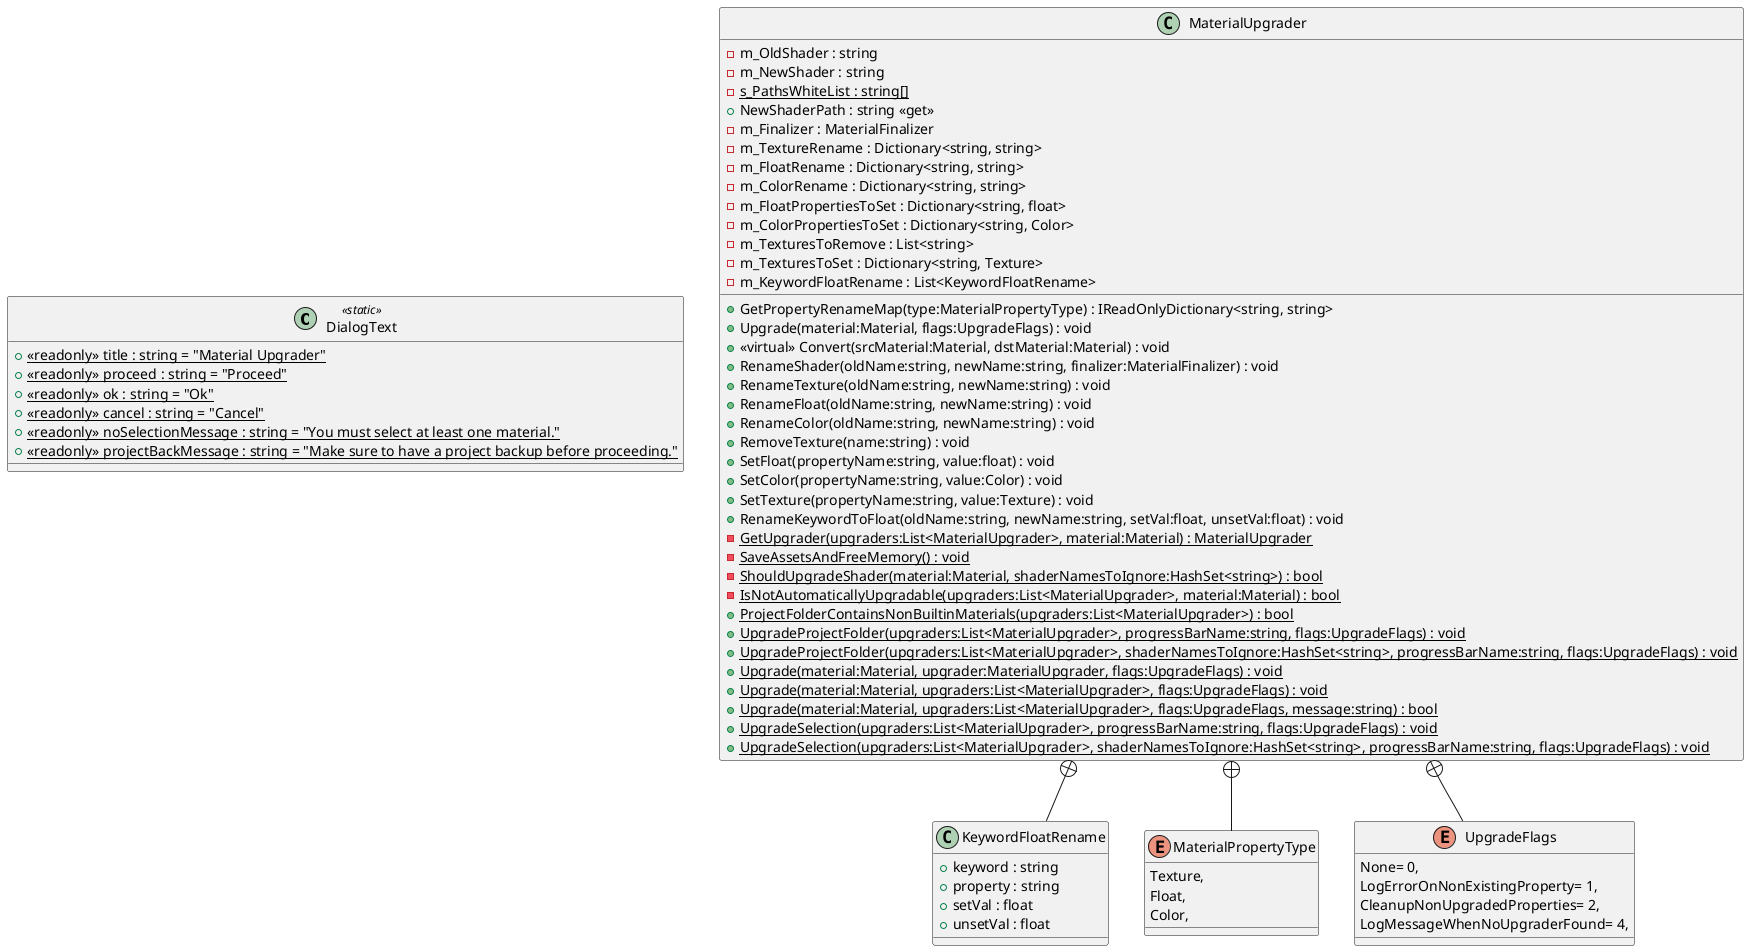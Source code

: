 @startuml
class DialogText <<static>> {
    + {static} <<readonly>> title : string = "Material Upgrader"
    + {static} <<readonly>> proceed : string = "Proceed"
    + {static} <<readonly>> ok : string = "Ok"
    + {static} <<readonly>> cancel : string = "Cancel"
    + {static} <<readonly>> noSelectionMessage : string = "You must select at least one material."
    + {static} <<readonly>> projectBackMessage : string = "Make sure to have a project backup before proceeding."
}
class MaterialUpgrader {
    - m_OldShader : string
    - m_NewShader : string
    - {static} s_PathsWhiteList : string[]
    + NewShaderPath : string <<get>>
    - m_Finalizer : MaterialFinalizer
    - m_TextureRename : Dictionary<string, string>
    - m_FloatRename : Dictionary<string, string>
    - m_ColorRename : Dictionary<string, string>
    - m_FloatPropertiesToSet : Dictionary<string, float>
    - m_ColorPropertiesToSet : Dictionary<string, Color>
    - m_TexturesToRemove : List<string>
    - m_TexturesToSet : Dictionary<string, Texture>
    - m_KeywordFloatRename : List<KeywordFloatRename>
    + GetPropertyRenameMap(type:MaterialPropertyType) : IReadOnlyDictionary<string, string>
    + Upgrade(material:Material, flags:UpgradeFlags) : void
    + <<virtual>> Convert(srcMaterial:Material, dstMaterial:Material) : void
    + RenameShader(oldName:string, newName:string, finalizer:MaterialFinalizer) : void
    + RenameTexture(oldName:string, newName:string) : void
    + RenameFloat(oldName:string, newName:string) : void
    + RenameColor(oldName:string, newName:string) : void
    + RemoveTexture(name:string) : void
    + SetFloat(propertyName:string, value:float) : void
    + SetColor(propertyName:string, value:Color) : void
    + SetTexture(propertyName:string, value:Texture) : void
    + RenameKeywordToFloat(oldName:string, newName:string, setVal:float, unsetVal:float) : void
    {static} - GetUpgrader(upgraders:List<MaterialUpgrader>, material:Material) : MaterialUpgrader
    {static} - SaveAssetsAndFreeMemory() : void
    {static} - ShouldUpgradeShader(material:Material, shaderNamesToIgnore:HashSet<string>) : bool
    - {static} IsNotAutomaticallyUpgradable(upgraders:List<MaterialUpgrader>, material:Material) : bool
    + {static} ProjectFolderContainsNonBuiltinMaterials(upgraders:List<MaterialUpgrader>) : bool
    + {static} UpgradeProjectFolder(upgraders:List<MaterialUpgrader>, progressBarName:string, flags:UpgradeFlags) : void
    + {static} UpgradeProjectFolder(upgraders:List<MaterialUpgrader>, shaderNamesToIgnore:HashSet<string>, progressBarName:string, flags:UpgradeFlags) : void
    + {static} Upgrade(material:Material, upgrader:MaterialUpgrader, flags:UpgradeFlags) : void
    + {static} Upgrade(material:Material, upgraders:List<MaterialUpgrader>, flags:UpgradeFlags) : void
    + {static} Upgrade(material:Material, upgraders:List<MaterialUpgrader>, flags:UpgradeFlags, message:string) : bool
    + {static} UpgradeSelection(upgraders:List<MaterialUpgrader>, progressBarName:string, flags:UpgradeFlags) : void
    + {static} UpgradeSelection(upgraders:List<MaterialUpgrader>, shaderNamesToIgnore:HashSet<string>, progressBarName:string, flags:UpgradeFlags) : void
}
class KeywordFloatRename {
    + keyword : string
    + property : string
    + setVal : float
    + unsetVal : float
}
enum MaterialPropertyType {
    Texture,
    Float,
    Color,
}
enum UpgradeFlags {
    None= 0,
    LogErrorOnNonExistingProperty= 1,
    CleanupNonUpgradedProperties= 2,
    LogMessageWhenNoUpgraderFound= 4,
}
MaterialUpgrader +-- KeywordFloatRename
MaterialUpgrader +-- MaterialPropertyType
MaterialUpgrader +-- UpgradeFlags
@enduml
